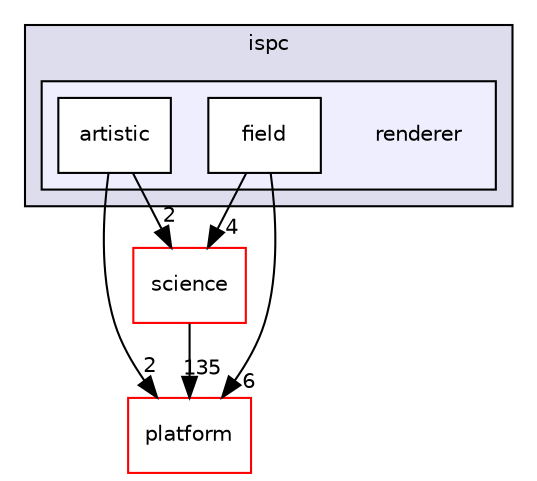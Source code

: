 digraph "bioexplorer/backend/module/ispc/renderer" {
  compound=true
  node [ fontsize="10", fontname="Helvetica"];
  edge [ labelfontsize="10", labelfontname="Helvetica"];
  subgraph clusterdir_069a0991ae581133e923f6a2203994db {
    graph [ bgcolor="#ddddee", pencolor="black", label="ispc" fontname="Helvetica", fontsize="10", URL="dir_069a0991ae581133e923f6a2203994db.html"]
  subgraph clusterdir_86f0b4869ee09c874d23be5e71808b13 {
    graph [ bgcolor="#eeeeff", pencolor="black", label="" URL="dir_86f0b4869ee09c874d23be5e71808b13.html"];
    dir_86f0b4869ee09c874d23be5e71808b13 [shape=plaintext label="renderer"];
  dir_46d750f99bdad3940df2dcd775c4dbce [shape=box label="artistic" fillcolor="white" style="filled" URL="dir_46d750f99bdad3940df2dcd775c4dbce.html"];
  dir_e621d151632c4ea9ff46846cedc37e96 [shape=box label="field" fillcolor="white" style="filled" URL="dir_e621d151632c4ea9ff46846cedc37e96.html"];
  }
  }
  dir_14d627cccd023aaf4f18eaf1359097e2 [shape=box label="science" fillcolor="white" style="filled" color="red" URL="dir_14d627cccd023aaf4f18eaf1359097e2.html"];
  dir_c5a52a81292cf9a5167198f4f346d6d9 [shape=box label="platform" fillcolor="white" style="filled" color="red" URL="dir_c5a52a81292cf9a5167198f4f346d6d9.html"];
  dir_14d627cccd023aaf4f18eaf1359097e2->dir_c5a52a81292cf9a5167198f4f346d6d9 [headlabel="135", labeldistance=1.5 headhref="dir_000038_000061.html"];
  dir_46d750f99bdad3940df2dcd775c4dbce->dir_14d627cccd023aaf4f18eaf1359097e2 [headlabel="2", labeldistance=1.5 headhref="dir_000008_000038.html"];
  dir_46d750f99bdad3940df2dcd775c4dbce->dir_c5a52a81292cf9a5167198f4f346d6d9 [headlabel="2", labeldistance=1.5 headhref="dir_000008_000061.html"];
  dir_e621d151632c4ea9ff46846cedc37e96->dir_14d627cccd023aaf4f18eaf1359097e2 [headlabel="4", labeldistance=1.5 headhref="dir_000009_000038.html"];
  dir_e621d151632c4ea9ff46846cedc37e96->dir_c5a52a81292cf9a5167198f4f346d6d9 [headlabel="6", labeldistance=1.5 headhref="dir_000009_000061.html"];
}
